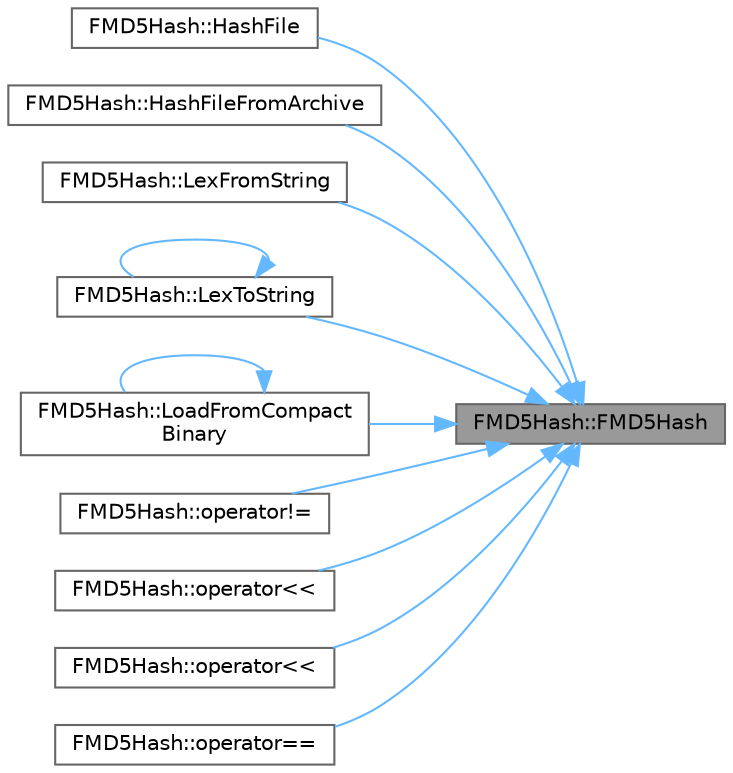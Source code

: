 digraph "FMD5Hash::FMD5Hash"
{
 // INTERACTIVE_SVG=YES
 // LATEX_PDF_SIZE
  bgcolor="transparent";
  edge [fontname=Helvetica,fontsize=10,labelfontname=Helvetica,labelfontsize=10];
  node [fontname=Helvetica,fontsize=10,shape=box,height=0.2,width=0.4];
  rankdir="RL";
  Node1 [id="Node000001",label="FMD5Hash::FMD5Hash",height=0.2,width=0.4,color="gray40", fillcolor="grey60", style="filled", fontcolor="black",tooltip="Default constructor."];
  Node1 -> Node2 [id="edge1_Node000001_Node000002",dir="back",color="steelblue1",style="solid",tooltip=" "];
  Node2 [id="Node000002",label="FMD5Hash::HashFile",height=0.2,width=0.4,color="grey40", fillcolor="white", style="filled",URL="$d9/d41/structFMD5Hash.html#ac1ca7c10794c95f4687e093897758fc2",tooltip="Hash the specified file contents (using the optionally supplied scratch buffer)"];
  Node1 -> Node3 [id="edge2_Node000001_Node000003",dir="back",color="steelblue1",style="solid",tooltip=" "];
  Node3 [id="Node000003",label="FMD5Hash::HashFileFromArchive",height=0.2,width=0.4,color="grey40", fillcolor="white", style="filled",URL="$d9/d41/structFMD5Hash.html#a636389fa0d10573fad941fa610358a71",tooltip=" "];
  Node1 -> Node4 [id="edge3_Node000001_Node000004",dir="back",color="steelblue1",style="solid",tooltip=" "];
  Node4 [id="Node000004",label="FMD5Hash::LexFromString",height=0.2,width=0.4,color="grey40", fillcolor="white", style="filled",URL="$d9/d41/structFMD5Hash.html#ac59145a23d19d81d36f9d1d0f6bc979c",tooltip=" "];
  Node1 -> Node5 [id="edge4_Node000001_Node000005",dir="back",color="steelblue1",style="solid",tooltip=" "];
  Node5 [id="Node000005",label="FMD5Hash::LexToString",height=0.2,width=0.4,color="grey40", fillcolor="white", style="filled",URL="$d9/d41/structFMD5Hash.html#af2c400681c953919e5dfc5bbc6797f6f",tooltip=" "];
  Node5 -> Node5 [id="edge5_Node000005_Node000005",dir="back",color="steelblue1",style="solid",tooltip=" "];
  Node1 -> Node6 [id="edge6_Node000001_Node000006",dir="back",color="steelblue1",style="solid",tooltip=" "];
  Node6 [id="Node000006",label="FMD5Hash::LoadFromCompact\lBinary",height=0.2,width=0.4,color="grey40", fillcolor="white", style="filled",URL="$d9/d41/structFMD5Hash.html#ad1de454fca8f20de41f29ab0c50a5f3d",tooltip=" "];
  Node6 -> Node6 [id="edge7_Node000006_Node000006",dir="back",color="steelblue1",style="solid",tooltip=" "];
  Node1 -> Node7 [id="edge8_Node000001_Node000007",dir="back",color="steelblue1",style="solid",tooltip=" "];
  Node7 [id="Node000007",label="FMD5Hash::operator!=",height=0.2,width=0.4,color="grey40", fillcolor="white", style="filled",URL="$d9/d41/structFMD5Hash.html#a801a8af5f209969c580c42d318d5e334",tooltip="Compare one hash with another."];
  Node1 -> Node8 [id="edge9_Node000001_Node000008",dir="back",color="steelblue1",style="solid",tooltip=" "];
  Node8 [id="Node000008",label="FMD5Hash::operator\<\<",height=0.2,width=0.4,color="grey40", fillcolor="white", style="filled",URL="$d9/d41/structFMD5Hash.html#a884c925ad4b24fba5513dc57fc9fd15a",tooltip="Serialise this hash."];
  Node1 -> Node9 [id="edge10_Node000001_Node000009",dir="back",color="steelblue1",style="solid",tooltip=" "];
  Node9 [id="Node000009",label="FMD5Hash::operator\<\<",height=0.2,width=0.4,color="grey40", fillcolor="white", style="filled",URL="$d9/d41/structFMD5Hash.html#ae0425bac87e0905a67d3e5cd412c3354",tooltip=" "];
  Node1 -> Node10 [id="edge11_Node000001_Node000010",dir="back",color="steelblue1",style="solid",tooltip=" "];
  Node10 [id="Node000010",label="FMD5Hash::operator==",height=0.2,width=0.4,color="grey40", fillcolor="white", style="filled",URL="$d9/d41/structFMD5Hash.html#a912a6c9a9f46039bc510de4e47e66e92",tooltip="Compare one hash with another."];
}
